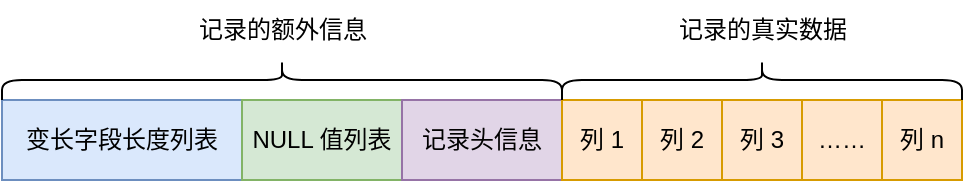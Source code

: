 <mxfile version="20.2.2" type="github">
  <diagram id="N4bOwAe9Zi8JfDciHe6O" name="第 1 页">
    <mxGraphModel dx="1038" dy="547" grid="1" gridSize="10" guides="1" tooltips="1" connect="1" arrows="1" fold="1" page="1" pageScale="1" pageWidth="1000" pageHeight="1000" math="0" shadow="0">
      <root>
        <mxCell id="0" />
        <mxCell id="1" parent="0" />
        <mxCell id="BkGxyC-_64OBqONixvmE-1" value="变长字段长度列表" style="rounded=0;whiteSpace=wrap;html=1;fillColor=#dae8fc;strokeColor=#6c8ebf;" vertex="1" parent="1">
          <mxGeometry x="80" y="160" width="120" height="40" as="geometry" />
        </mxCell>
        <mxCell id="BkGxyC-_64OBqONixvmE-2" value="NULL 值列表" style="rounded=0;whiteSpace=wrap;html=1;fillColor=#d5e8d4;strokeColor=#82b366;" vertex="1" parent="1">
          <mxGeometry x="200" y="160" width="80" height="40" as="geometry" />
        </mxCell>
        <mxCell id="BkGxyC-_64OBqONixvmE-4" value="记录头信息" style="rounded=0;whiteSpace=wrap;html=1;fillColor=#e1d5e7;strokeColor=#9673a6;" vertex="1" parent="1">
          <mxGeometry x="280" y="160" width="80" height="40" as="geometry" />
        </mxCell>
        <mxCell id="BkGxyC-_64OBqONixvmE-5" value="列 1" style="rounded=0;whiteSpace=wrap;html=1;fillColor=#ffe6cc;strokeColor=#d79b00;" vertex="1" parent="1">
          <mxGeometry x="360" y="160" width="40" height="40" as="geometry" />
        </mxCell>
        <mxCell id="BkGxyC-_64OBqONixvmE-6" value="列 2" style="rounded=0;whiteSpace=wrap;html=1;fillColor=#ffe6cc;strokeColor=#d79b00;" vertex="1" parent="1">
          <mxGeometry x="400" y="160" width="40" height="40" as="geometry" />
        </mxCell>
        <mxCell id="BkGxyC-_64OBqONixvmE-7" value="列 3" style="rounded=0;whiteSpace=wrap;html=1;fillColor=#ffe6cc;strokeColor=#d79b00;" vertex="1" parent="1">
          <mxGeometry x="440" y="160" width="40" height="40" as="geometry" />
        </mxCell>
        <mxCell id="BkGxyC-_64OBqONixvmE-9" value="……" style="rounded=0;whiteSpace=wrap;html=1;fillColor=#ffe6cc;strokeColor=#d79b00;" vertex="1" parent="1">
          <mxGeometry x="480" y="160" width="40" height="40" as="geometry" />
        </mxCell>
        <mxCell id="BkGxyC-_64OBqONixvmE-10" value="列 n" style="rounded=0;whiteSpace=wrap;html=1;fillColor=#ffe6cc;strokeColor=#d79b00;" vertex="1" parent="1">
          <mxGeometry x="520" y="160" width="40" height="40" as="geometry" />
        </mxCell>
        <mxCell id="BkGxyC-_64OBqONixvmE-11" value="" style="shape=curlyBracket;whiteSpace=wrap;html=1;rounded=1;rotation=90;" vertex="1" parent="1">
          <mxGeometry x="210" y="10" width="20" height="280" as="geometry" />
        </mxCell>
        <mxCell id="BkGxyC-_64OBqONixvmE-12" value="" style="shape=curlyBracket;whiteSpace=wrap;html=1;rounded=1;rotation=90;" vertex="1" parent="1">
          <mxGeometry x="450" y="50" width="20" height="200" as="geometry" />
        </mxCell>
        <mxCell id="BkGxyC-_64OBqONixvmE-13" value="记录的额外信息" style="text;html=1;align=center;verticalAlign=middle;resizable=0;points=[];autosize=1;strokeColor=none;fillColor=none;" vertex="1" parent="1">
          <mxGeometry x="165" y="110" width="110" height="30" as="geometry" />
        </mxCell>
        <mxCell id="BkGxyC-_64OBqONixvmE-14" value="记录的真实数据" style="text;html=1;align=center;verticalAlign=middle;resizable=0;points=[];autosize=1;strokeColor=none;fillColor=none;" vertex="1" parent="1">
          <mxGeometry x="405" y="110" width="110" height="30" as="geometry" />
        </mxCell>
      </root>
    </mxGraphModel>
  </diagram>
</mxfile>
